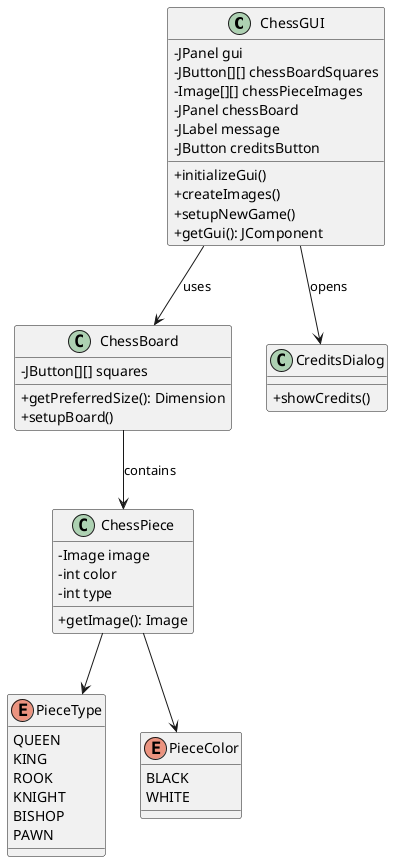 @startuml
skinparam classAttributeIconSize 0

class ChessGUI {
    - JPanel gui
    - JButton[][] chessBoardSquares
    - Image[][] chessPieceImages
    - JPanel chessBoard
    - JLabel message
    - JButton creditsButton
    + initializeGui()
    + createImages()
    + setupNewGame()
    + getGui(): JComponent
}

class ChessBoard {
    - JButton[][] squares
    + getPreferredSize(): Dimension
    + setupBoard()
}

class CreditsDialog {
    + showCredits()
}

class ChessPiece {
    - Image image
    - int color
    - int type
    + getImage(): Image
}

enum PieceType {
    QUEEN
    KING
    ROOK
    KNIGHT
    BISHOP
    PAWN
}

enum PieceColor {
    BLACK
    WHITE
}

ChessGUI --> ChessBoard : uses
ChessGUI --> CreditsDialog : opens
ChessBoard --> ChessPiece : contains

ChessPiece --> PieceType
ChessPiece --> PieceColor

@enduml
